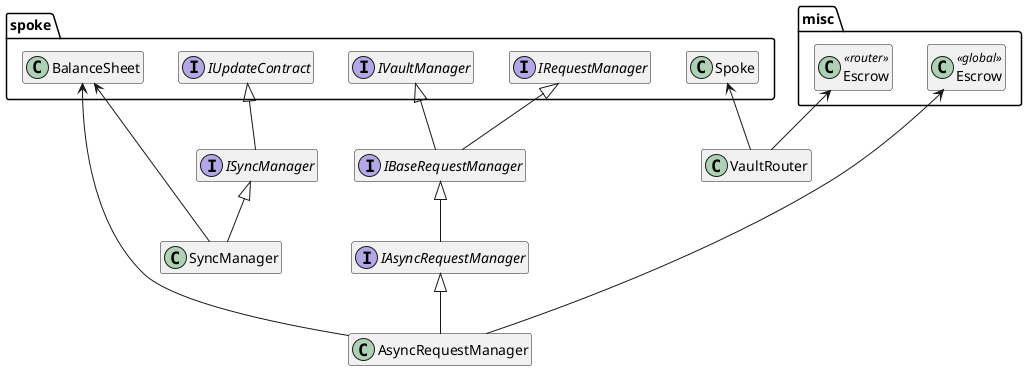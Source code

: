 @startuml
hide empty members

package misc {
    class "Escrow" as GlobalEscrow<<global>>
    class "Escrow" as RouterEscrow<<router>>
}

package spoke {
    class Spoke
    class BalanceSheet
    interface IUpdateContract
    interface IVaultManager
    interface IRequestManager
}

interface IBaseRequestManager

interface IAsyncRequestManager
interface ISyncManager

IBaseRequestManager -up-|> IRequestManager
IBaseRequestManager -up-|> IVaultManager

IAsyncRequestManager -up-|> IBaseRequestManager
ISyncManager -up-|> IUpdateContract

AsyncRequestManager -up--> GlobalEscrow
AsyncRequestManager -up--> BalanceSheet
AsyncRequestManager -up-|> IAsyncRequestManager

SyncManager -up-|> ISyncManager
SyncManager -up--> BalanceSheet

VaultRouter -up-> RouterEscrow
VaultRouter -up-> Spoke

@enduml
